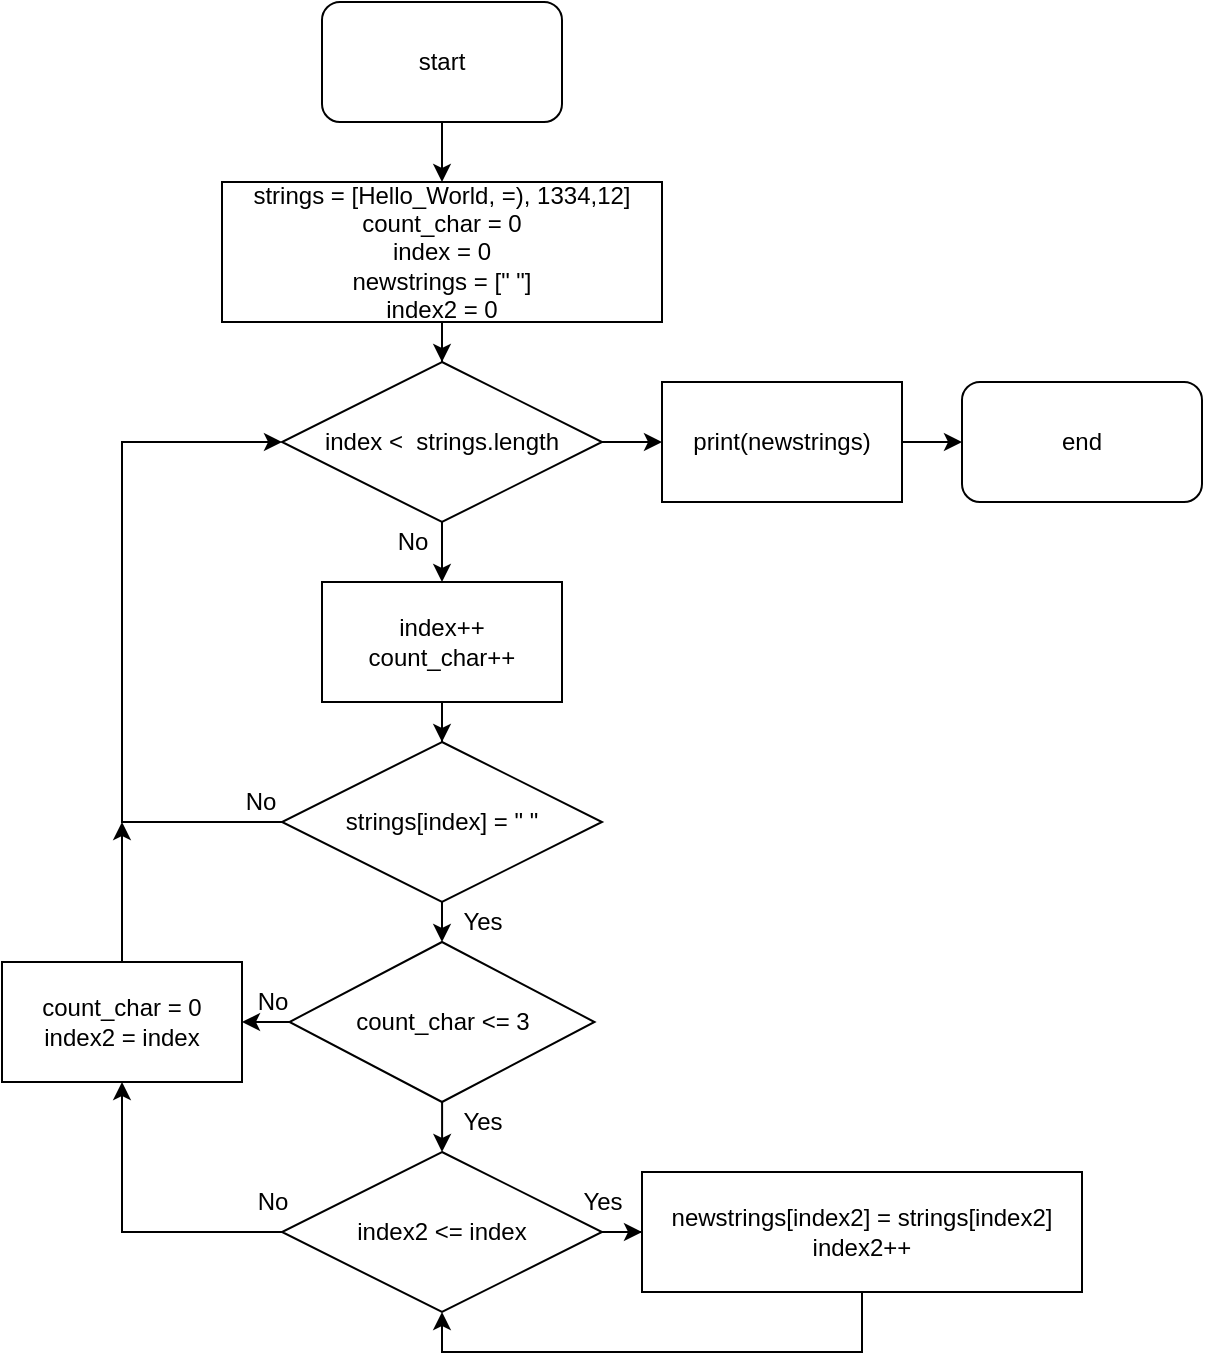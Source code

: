 <mxfile version="18.0.8" type="device"><diagram id="C5RBs43oDa-KdzZeNtuy" name="Page-1"><mxGraphModel dx="1422" dy="800" grid="1" gridSize="10" guides="1" tooltips="1" connect="1" arrows="1" fold="1" page="1" pageScale="1" pageWidth="827" pageHeight="1169" math="0" shadow="0"><root><mxCell id="WIyWlLk6GJQsqaUBKTNV-0"/><mxCell id="WIyWlLk6GJQsqaUBKTNV-1" parent="WIyWlLk6GJQsqaUBKTNV-0"/><mxCell id="7HJEElsOGBeV-z6CuW2o-38" style="edgeStyle=orthogonalEdgeStyle;rounded=0;orthogonalLoop=1;jettySize=auto;html=1;" edge="1" parent="WIyWlLk6GJQsqaUBKTNV-1" source="7HJEElsOGBeV-z6CuW2o-0" target="7HJEElsOGBeV-z6CuW2o-3"><mxGeometry relative="1" as="geometry"/></mxCell><mxCell id="7HJEElsOGBeV-z6CuW2o-0" value="start" style="rounded=1;whiteSpace=wrap;html=1;" vertex="1" parent="WIyWlLk6GJQsqaUBKTNV-1"><mxGeometry x="240" y="10" width="120" height="60" as="geometry"/></mxCell><mxCell id="7HJEElsOGBeV-z6CuW2o-39" style="edgeStyle=orthogonalEdgeStyle;rounded=0;orthogonalLoop=1;jettySize=auto;html=1;" edge="1" parent="WIyWlLk6GJQsqaUBKTNV-1" source="7HJEElsOGBeV-z6CuW2o-3" target="7HJEElsOGBeV-z6CuW2o-4"><mxGeometry relative="1" as="geometry"/></mxCell><mxCell id="7HJEElsOGBeV-z6CuW2o-3" value="strings = [Hello_World, =), 1334,12]&lt;br&gt;count_char = 0&lt;br&gt;index = 0&lt;br&gt;newstrings = [&quot; &quot;]&lt;br&gt;index2 = 0" style="rounded=0;whiteSpace=wrap;html=1;" vertex="1" parent="WIyWlLk6GJQsqaUBKTNV-1"><mxGeometry x="190" y="100" width="220" height="70" as="geometry"/></mxCell><mxCell id="7HJEElsOGBeV-z6CuW2o-31" style="edgeStyle=orthogonalEdgeStyle;rounded=0;orthogonalLoop=1;jettySize=auto;html=1;entryX=0.5;entryY=0;entryDx=0;entryDy=0;" edge="1" parent="WIyWlLk6GJQsqaUBKTNV-1" source="7HJEElsOGBeV-z6CuW2o-4" target="7HJEElsOGBeV-z6CuW2o-8"><mxGeometry relative="1" as="geometry"/></mxCell><mxCell id="7HJEElsOGBeV-z6CuW2o-34" style="edgeStyle=orthogonalEdgeStyle;rounded=0;orthogonalLoop=1;jettySize=auto;html=1;" edge="1" parent="WIyWlLk6GJQsqaUBKTNV-1" source="7HJEElsOGBeV-z6CuW2o-4"><mxGeometry relative="1" as="geometry"><mxPoint x="410" y="230" as="targetPoint"/></mxGeometry></mxCell><mxCell id="7HJEElsOGBeV-z6CuW2o-4" value="index &amp;lt;&amp;nbsp; strings.length" style="rhombus;whiteSpace=wrap;html=1;" vertex="1" parent="WIyWlLk6GJQsqaUBKTNV-1"><mxGeometry x="220" y="190" width="160" height="80" as="geometry"/></mxCell><mxCell id="7HJEElsOGBeV-z6CuW2o-9" style="edgeStyle=orthogonalEdgeStyle;rounded=0;orthogonalLoop=1;jettySize=auto;html=1;" edge="1" parent="WIyWlLk6GJQsqaUBKTNV-1" source="7HJEElsOGBeV-z6CuW2o-7" target="7HJEElsOGBeV-z6CuW2o-4"><mxGeometry relative="1" as="geometry"><mxPoint x="210" y="230" as="targetPoint"/><Array as="points"><mxPoint x="140" y="420"/><mxPoint x="140" y="230"/></Array></mxGeometry></mxCell><mxCell id="7HJEElsOGBeV-z6CuW2o-28" style="edgeStyle=orthogonalEdgeStyle;rounded=0;orthogonalLoop=1;jettySize=auto;html=1;" edge="1" parent="WIyWlLk6GJQsqaUBKTNV-1" source="7HJEElsOGBeV-z6CuW2o-7" target="7HJEElsOGBeV-z6CuW2o-10"><mxGeometry relative="1" as="geometry"/></mxCell><mxCell id="7HJEElsOGBeV-z6CuW2o-7" value="strings[index] = &quot; &quot;" style="rhombus;whiteSpace=wrap;html=1;" vertex="1" parent="WIyWlLk6GJQsqaUBKTNV-1"><mxGeometry x="220" y="380" width="160" height="80" as="geometry"/></mxCell><mxCell id="7HJEElsOGBeV-z6CuW2o-33" style="edgeStyle=orthogonalEdgeStyle;rounded=0;orthogonalLoop=1;jettySize=auto;html=1;" edge="1" parent="WIyWlLk6GJQsqaUBKTNV-1" source="7HJEElsOGBeV-z6CuW2o-8" target="7HJEElsOGBeV-z6CuW2o-7"><mxGeometry relative="1" as="geometry"/></mxCell><mxCell id="7HJEElsOGBeV-z6CuW2o-8" value="index++&lt;br&gt;count_char++" style="rounded=0;whiteSpace=wrap;html=1;" vertex="1" parent="WIyWlLk6GJQsqaUBKTNV-1"><mxGeometry x="240" y="300" width="120" height="60" as="geometry"/></mxCell><mxCell id="7HJEElsOGBeV-z6CuW2o-24" style="edgeStyle=orthogonalEdgeStyle;rounded=0;orthogonalLoop=1;jettySize=auto;html=1;" edge="1" parent="WIyWlLk6GJQsqaUBKTNV-1" source="7HJEElsOGBeV-z6CuW2o-10" target="7HJEElsOGBeV-z6CuW2o-14"><mxGeometry relative="1" as="geometry"/></mxCell><mxCell id="7HJEElsOGBeV-z6CuW2o-26" style="edgeStyle=orthogonalEdgeStyle;rounded=0;orthogonalLoop=1;jettySize=auto;html=1;entryX=0.5;entryY=0;entryDx=0;entryDy=0;" edge="1" parent="WIyWlLk6GJQsqaUBKTNV-1" source="7HJEElsOGBeV-z6CuW2o-10" target="7HJEElsOGBeV-z6CuW2o-12"><mxGeometry relative="1" as="geometry"/></mxCell><mxCell id="7HJEElsOGBeV-z6CuW2o-10" value="count_char &amp;lt;= 3" style="rhombus;whiteSpace=wrap;html=1;" vertex="1" parent="WIyWlLk6GJQsqaUBKTNV-1"><mxGeometry x="223.75" y="480" width="152.5" height="80" as="geometry"/></mxCell><mxCell id="7HJEElsOGBeV-z6CuW2o-20" style="edgeStyle=orthogonalEdgeStyle;rounded=0;orthogonalLoop=1;jettySize=auto;html=1;" edge="1" parent="WIyWlLk6GJQsqaUBKTNV-1" source="7HJEElsOGBeV-z6CuW2o-12" target="7HJEElsOGBeV-z6CuW2o-18"><mxGeometry relative="1" as="geometry"/></mxCell><mxCell id="7HJEElsOGBeV-z6CuW2o-22" style="edgeStyle=orthogonalEdgeStyle;rounded=0;orthogonalLoop=1;jettySize=auto;html=1;exitX=0;exitY=0.5;exitDx=0;exitDy=0;entryX=0.5;entryY=1;entryDx=0;entryDy=0;" edge="1" parent="WIyWlLk6GJQsqaUBKTNV-1" source="7HJEElsOGBeV-z6CuW2o-12" target="7HJEElsOGBeV-z6CuW2o-14"><mxGeometry relative="1" as="geometry"><mxPoint x="200" y="625" as="targetPoint"/></mxGeometry></mxCell><mxCell id="7HJEElsOGBeV-z6CuW2o-12" value="index2 &amp;lt;= index" style="rhombus;whiteSpace=wrap;html=1;" vertex="1" parent="WIyWlLk6GJQsqaUBKTNV-1"><mxGeometry x="220" y="585" width="160" height="80" as="geometry"/></mxCell><mxCell id="7HJEElsOGBeV-z6CuW2o-15" style="edgeStyle=orthogonalEdgeStyle;rounded=0;orthogonalLoop=1;jettySize=auto;html=1;" edge="1" parent="WIyWlLk6GJQsqaUBKTNV-1" source="7HJEElsOGBeV-z6CuW2o-14"><mxGeometry relative="1" as="geometry"><mxPoint x="140" y="420" as="targetPoint"/></mxGeometry></mxCell><mxCell id="7HJEElsOGBeV-z6CuW2o-14" value="count_char = 0&lt;br&gt;index2 = index" style="rounded=0;whiteSpace=wrap;html=1;" vertex="1" parent="WIyWlLk6GJQsqaUBKTNV-1"><mxGeometry x="80" y="490" width="120" height="60" as="geometry"/></mxCell><mxCell id="7HJEElsOGBeV-z6CuW2o-19" style="edgeStyle=orthogonalEdgeStyle;rounded=0;orthogonalLoop=1;jettySize=auto;html=1;entryX=0.5;entryY=1;entryDx=0;entryDy=0;exitX=0.5;exitY=1;exitDx=0;exitDy=0;" edge="1" parent="WIyWlLk6GJQsqaUBKTNV-1" source="7HJEElsOGBeV-z6CuW2o-18" target="7HJEElsOGBeV-z6CuW2o-12"><mxGeometry relative="1" as="geometry"><mxPoint x="460" y="715" as="targetPoint"/></mxGeometry></mxCell><mxCell id="7HJEElsOGBeV-z6CuW2o-18" value="newstrings[index2] = strings[index2]&lt;br&gt;index2++" style="rounded=0;whiteSpace=wrap;html=1;" vertex="1" parent="WIyWlLk6GJQsqaUBKTNV-1"><mxGeometry x="400" y="595" width="220" height="60" as="geometry"/></mxCell><mxCell id="7HJEElsOGBeV-z6CuW2o-21" value="Yes" style="text;html=1;align=center;verticalAlign=middle;resizable=0;points=[];autosize=1;strokeColor=none;fillColor=none;" vertex="1" parent="WIyWlLk6GJQsqaUBKTNV-1"><mxGeometry x="360" y="600" width="40" height="20" as="geometry"/></mxCell><mxCell id="7HJEElsOGBeV-z6CuW2o-23" value="No" style="text;html=1;align=center;verticalAlign=middle;resizable=0;points=[];autosize=1;strokeColor=none;fillColor=none;" vertex="1" parent="WIyWlLk6GJQsqaUBKTNV-1"><mxGeometry x="200" y="600" width="30" height="20" as="geometry"/></mxCell><mxCell id="7HJEElsOGBeV-z6CuW2o-25" value="No" style="text;html=1;align=center;verticalAlign=middle;resizable=0;points=[];autosize=1;strokeColor=none;fillColor=none;" vertex="1" parent="WIyWlLk6GJQsqaUBKTNV-1"><mxGeometry x="200" y="500" width="30" height="20" as="geometry"/></mxCell><mxCell id="7HJEElsOGBeV-z6CuW2o-27" value="Yes" style="text;html=1;align=center;verticalAlign=middle;resizable=0;points=[];autosize=1;strokeColor=none;fillColor=none;" vertex="1" parent="WIyWlLk6GJQsqaUBKTNV-1"><mxGeometry x="300" y="560" width="40" height="20" as="geometry"/></mxCell><mxCell id="7HJEElsOGBeV-z6CuW2o-29" value="Yes" style="text;html=1;align=center;verticalAlign=middle;resizable=0;points=[];autosize=1;strokeColor=none;fillColor=none;" vertex="1" parent="WIyWlLk6GJQsqaUBKTNV-1"><mxGeometry x="300" y="460" width="40" height="20" as="geometry"/></mxCell><mxCell id="7HJEElsOGBeV-z6CuW2o-30" value="No" style="text;html=1;align=center;verticalAlign=middle;resizable=0;points=[];autosize=1;strokeColor=none;fillColor=none;" vertex="1" parent="WIyWlLk6GJQsqaUBKTNV-1"><mxGeometry x="193.75" y="400" width="30" height="20" as="geometry"/></mxCell><mxCell id="7HJEElsOGBeV-z6CuW2o-32" value="No" style="text;html=1;align=center;verticalAlign=middle;resizable=0;points=[];autosize=1;strokeColor=none;fillColor=none;" vertex="1" parent="WIyWlLk6GJQsqaUBKTNV-1"><mxGeometry x="270" y="270" width="30" height="20" as="geometry"/></mxCell><mxCell id="7HJEElsOGBeV-z6CuW2o-37" style="edgeStyle=orthogonalEdgeStyle;rounded=0;orthogonalLoop=1;jettySize=auto;html=1;entryX=0;entryY=0.5;entryDx=0;entryDy=0;" edge="1" parent="WIyWlLk6GJQsqaUBKTNV-1" source="7HJEElsOGBeV-z6CuW2o-35" target="7HJEElsOGBeV-z6CuW2o-36"><mxGeometry relative="1" as="geometry"/></mxCell><mxCell id="7HJEElsOGBeV-z6CuW2o-35" value="print(newstrings)" style="rounded=0;whiteSpace=wrap;html=1;" vertex="1" parent="WIyWlLk6GJQsqaUBKTNV-1"><mxGeometry x="410" y="200" width="120" height="60" as="geometry"/></mxCell><mxCell id="7HJEElsOGBeV-z6CuW2o-36" value="end" style="rounded=1;whiteSpace=wrap;html=1;" vertex="1" parent="WIyWlLk6GJQsqaUBKTNV-1"><mxGeometry x="560" y="200" width="120" height="60" as="geometry"/></mxCell></root></mxGraphModel></diagram></mxfile>